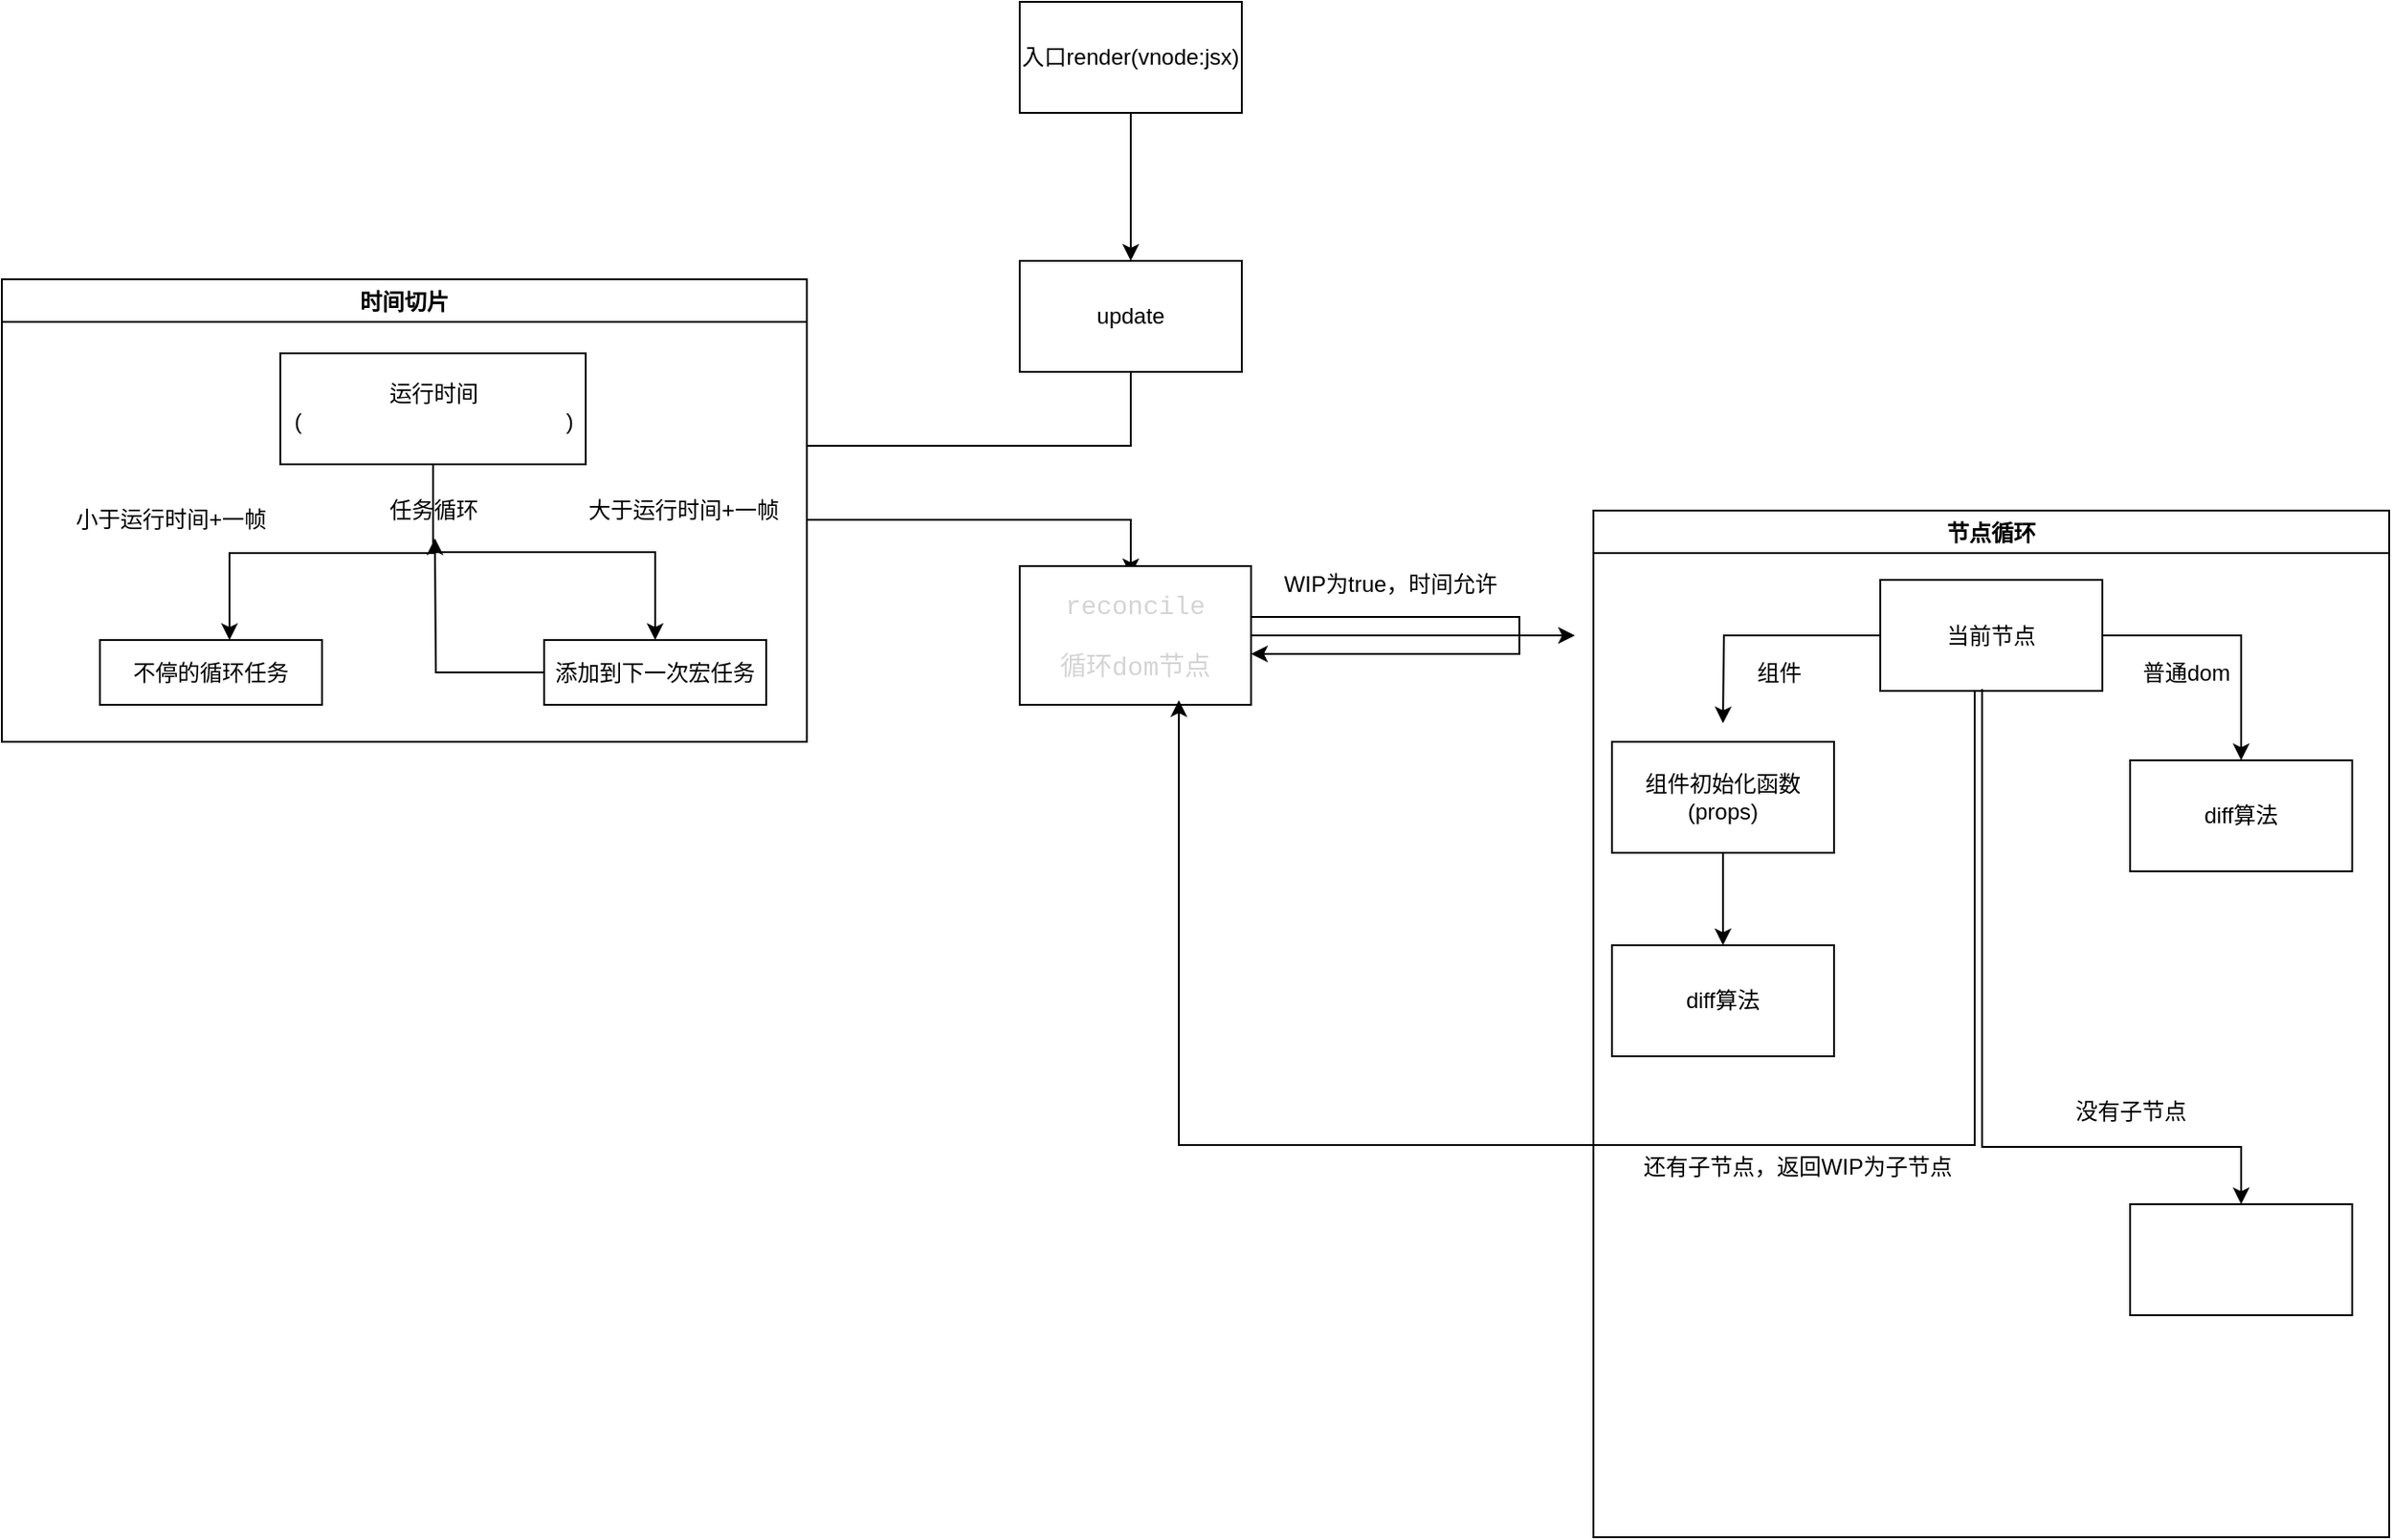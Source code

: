<mxfile>
    <diagram id="5ZAS_l4nIGbB4k-ydE7b" name="第 1 页">
        <mxGraphModel dx="1479" dy="623" grid="1" gridSize="10" guides="1" tooltips="1" connect="1" arrows="1" fold="1" page="1" pageScale="1" pageWidth="827" pageHeight="1169" math="0" shadow="0">
            <root>
                <mxCell id="0"/>
                <mxCell id="1" parent="0"/>
                <mxCell id="4" value="" style="edgeStyle=orthogonalEdgeStyle;rounded=0;orthogonalLoop=1;jettySize=auto;html=1;" edge="1" parent="1" source="2" target="3">
                    <mxGeometry relative="1" as="geometry"/>
                </mxCell>
                <mxCell id="2" value="入口render(vnode:jsx)" style="rounded=0;whiteSpace=wrap;html=1;" vertex="1" parent="1">
                    <mxGeometry x="-60" y="110" width="120" height="60" as="geometry"/>
                </mxCell>
                <mxCell id="25" style="edgeStyle=orthogonalEdgeStyle;rounded=0;orthogonalLoop=1;jettySize=auto;html=1;" edge="1" parent="1" source="3">
                    <mxGeometry relative="1" as="geometry">
                        <mxPoint y="420" as="targetPoint"/>
                        <Array as="points">
                            <mxPoint y="350"/>
                            <mxPoint x="-175" y="350"/>
                            <mxPoint x="-175" y="390"/>
                            <mxPoint y="390"/>
                        </Array>
                    </mxGeometry>
                </mxCell>
                <mxCell id="3" value="update" style="whiteSpace=wrap;html=1;rounded=0;" vertex="1" parent="1">
                    <mxGeometry x="-60" y="250" width="120" height="60" as="geometry"/>
                </mxCell>
                <mxCell id="24" style="edgeStyle=orthogonalEdgeStyle;rounded=0;orthogonalLoop=1;jettySize=auto;html=1;exitX=0.5;exitY=1;exitDx=0;exitDy=0;" edge="1" parent="1">
                    <mxGeometry relative="1" as="geometry">
                        <mxPoint x="-390" y="500" as="sourcePoint"/>
                        <mxPoint x="-390" y="500" as="targetPoint"/>
                    </mxGeometry>
                </mxCell>
                <mxCell id="37" style="edgeStyle=orthogonalEdgeStyle;rounded=0;orthogonalLoop=1;jettySize=auto;html=1;" edge="1" parent="1" source="26">
                    <mxGeometry relative="1" as="geometry">
                        <mxPoint x="240" y="452.5" as="targetPoint"/>
                    </mxGeometry>
                </mxCell>
                <mxCell id="26" value="&lt;pre style=&quot;color: rgb(212 , 212 , 212) ; font-family: &amp;#34;consolas&amp;#34; , &amp;#34;courier new&amp;#34; , monospace ; font-size: 14px ; line-height: 19px&quot;&gt;reconcile&lt;/pre&gt;&lt;pre style=&quot;color: rgb(212 , 212 , 212) ; font-family: &amp;#34;consolas&amp;#34; , &amp;#34;courier new&amp;#34; , monospace ; font-size: 14px ; line-height: 19px&quot;&gt;循环dom节点&lt;/pre&gt;" style="whiteSpace=wrap;html=1;" vertex="1" parent="1">
                    <mxGeometry x="-60" y="415" width="125" height="75" as="geometry"/>
                </mxCell>
                <mxCell id="29" style="edgeStyle=orthogonalEdgeStyle;rounded=0;orthogonalLoop=1;jettySize=auto;html=1;" edge="1" parent="1" source="26" target="26">
                    <mxGeometry relative="1" as="geometry">
                        <Array as="points">
                            <mxPoint x="210" y="453"/>
                        </Array>
                    </mxGeometry>
                </mxCell>
                <mxCell id="31" value="WIP为true，时间允许" style="text;html=1;align=center;verticalAlign=middle;resizable=0;points=[];autosize=1;strokeColor=none;" vertex="1" parent="1">
                    <mxGeometry x="75" y="415" width="130" height="20" as="geometry"/>
                </mxCell>
                <mxCell id="43" value="节点循环" style="swimlane;" vertex="1" parent="1">
                    <mxGeometry x="250" y="385" width="430" height="555" as="geometry"/>
                </mxCell>
                <mxCell id="56" style="edgeStyle=orthogonalEdgeStyle;rounded=0;orthogonalLoop=1;jettySize=auto;html=1;entryX=0.5;entryY=0;entryDx=0;entryDy=0;" edge="1" parent="43" source="46" target="55">
                    <mxGeometry relative="1" as="geometry"/>
                </mxCell>
                <mxCell id="46" value="组件初始化函数(props)" style="whiteSpace=wrap;html=1;" vertex="1" parent="43">
                    <mxGeometry x="10" y="125" width="120" height="60" as="geometry"/>
                </mxCell>
                <mxCell id="58" style="edgeStyle=orthogonalEdgeStyle;rounded=0;orthogonalLoop=1;jettySize=auto;html=1;entryX=0.5;entryY=0;entryDx=0;entryDy=0;" edge="1" parent="43" source="38" target="57">
                    <mxGeometry relative="1" as="geometry"/>
                </mxCell>
                <mxCell id="38" value="当前节点" style="whiteSpace=wrap;html=1;" vertex="1" parent="43">
                    <mxGeometry x="155" y="37.5" width="120" height="60" as="geometry"/>
                </mxCell>
                <mxCell id="48" value="组件" style="text;html=1;align=center;verticalAlign=middle;resizable=0;points=[];autosize=1;strokeColor=none;" vertex="1" parent="43">
                    <mxGeometry x="80" y="77.5" width="40" height="20" as="geometry"/>
                </mxCell>
                <mxCell id="51" value="普通dom" style="text;html=1;align=center;verticalAlign=middle;resizable=0;points=[];autosize=1;strokeColor=none;" vertex="1" parent="43">
                    <mxGeometry x="290" y="77.5" width="60" height="20" as="geometry"/>
                </mxCell>
                <mxCell id="55" value="diff算法" style="whiteSpace=wrap;html=1;" vertex="1" parent="43">
                    <mxGeometry x="10" y="235" width="120" height="60" as="geometry"/>
                </mxCell>
                <mxCell id="57" value="diff算法" style="whiteSpace=wrap;html=1;" vertex="1" parent="43">
                    <mxGeometry x="290" y="135" width="120" height="60" as="geometry"/>
                </mxCell>
                <mxCell id="60" value="还有子节点，返回WIP为子节点" style="text;html=1;align=center;verticalAlign=middle;resizable=0;points=[];autosize=1;strokeColor=none;" vertex="1" parent="43">
                    <mxGeometry x="20" y="345" width="180" height="20" as="geometry"/>
                </mxCell>
                <mxCell id="70" value="没有子节点" style="text;html=1;align=center;verticalAlign=middle;resizable=0;points=[];autosize=1;strokeColor=none;" vertex="1" parent="43">
                    <mxGeometry x="250" y="315" width="80" height="20" as="geometry"/>
                </mxCell>
                <mxCell id="71" value="" style="whiteSpace=wrap;html=1;" vertex="1" parent="43">
                    <mxGeometry x="290" y="375" width="120" height="60" as="geometry"/>
                </mxCell>
                <mxCell id="44" value="时间切片" style="swimlane;" vertex="1" parent="1">
                    <mxGeometry x="-610" y="260" width="435" height="250" as="geometry"/>
                </mxCell>
                <mxCell id="12" value="运行时间(&lt;span style=&quot;font-family: &amp;#34;consolas&amp;#34; , &amp;#34;courier new&amp;#34; , monospace ; font-size: 14px&quot;&gt;&lt;font color=&quot;#ffffff&quot;&gt;performance.now()&lt;/font&gt;&lt;/span&gt;)" style="whiteSpace=wrap;html=1;" vertex="1" parent="44">
                    <mxGeometry x="150.5" y="40" width="165" height="60" as="geometry"/>
                </mxCell>
                <mxCell id="13" value="不停的循环任务" style="whiteSpace=wrap;html=1;" vertex="1" parent="44">
                    <mxGeometry x="53" y="195" width="120" height="35" as="geometry"/>
                </mxCell>
                <mxCell id="14" value="" style="edgeStyle=orthogonalEdgeStyle;rounded=0;orthogonalLoop=1;jettySize=auto;html=1;" edge="1" parent="44" source="12">
                    <mxGeometry relative="1" as="geometry">
                        <mxPoint x="123" y="195" as="targetPoint"/>
                        <Array as="points">
                            <mxPoint x="233" y="148"/>
                            <mxPoint x="123" y="148"/>
                        </Array>
                    </mxGeometry>
                </mxCell>
                <mxCell id="17" value="添加到下一次宏任务" style="whiteSpace=wrap;html=1;" vertex="1" parent="44">
                    <mxGeometry x="293" y="195" width="120" height="35" as="geometry"/>
                </mxCell>
                <mxCell id="18" value="" style="edgeStyle=orthogonalEdgeStyle;rounded=0;orthogonalLoop=1;jettySize=auto;html=1;" edge="1" parent="44" source="12" target="17">
                    <mxGeometry relative="1" as="geometry"/>
                </mxCell>
                <mxCell id="16" value="任务循环" style="text;html=1;align=center;verticalAlign=middle;resizable=0;points=[];autosize=1;strokeColor=none;" vertex="1" parent="44">
                    <mxGeometry x="203" y="115" width="60" height="20" as="geometry"/>
                </mxCell>
                <mxCell id="23" style="edgeStyle=orthogonalEdgeStyle;rounded=0;orthogonalLoop=1;jettySize=auto;html=1;" edge="1" parent="44" source="17">
                    <mxGeometry relative="1" as="geometry">
                        <mxPoint x="234" y="140" as="targetPoint"/>
                    </mxGeometry>
                </mxCell>
                <mxCell id="19" value="大于运行时间+一帧" style="text;html=1;align=center;verticalAlign=middle;resizable=0;points=[];autosize=1;strokeColor=none;" vertex="1" parent="44">
                    <mxGeometry x="308" y="115" width="120" height="20" as="geometry"/>
                </mxCell>
                <mxCell id="15" value="小于运行时间+一帧" style="text;html=1;align=center;verticalAlign=middle;resizable=0;points=[];autosize=1;strokeColor=none;" vertex="1" parent="44">
                    <mxGeometry x="30.5" y="120" width="120" height="20" as="geometry"/>
                </mxCell>
                <mxCell id="47" style="edgeStyle=orthogonalEdgeStyle;rounded=0;orthogonalLoop=1;jettySize=auto;html=1;exitX=0;exitY=0.5;exitDx=0;exitDy=0;" edge="1" parent="1" source="38">
                    <mxGeometry relative="1" as="geometry">
                        <mxPoint x="320" y="500" as="targetPoint"/>
                    </mxGeometry>
                </mxCell>
                <mxCell id="62" style="edgeStyle=orthogonalEdgeStyle;rounded=0;orthogonalLoop=1;jettySize=auto;html=1;" edge="1" parent="1">
                    <mxGeometry relative="1" as="geometry">
                        <mxPoint x="26" y="487.5" as="targetPoint"/>
                        <mxPoint x="456" y="482.5" as="sourcePoint"/>
                        <Array as="points">
                            <mxPoint x="456" y="728"/>
                            <mxPoint x="26" y="728"/>
                        </Array>
                    </mxGeometry>
                </mxCell>
                <mxCell id="69" style="edgeStyle=orthogonalEdgeStyle;rounded=0;orthogonalLoop=1;jettySize=auto;html=1;" edge="1" parent="1">
                    <mxGeometry relative="1" as="geometry">
                        <mxPoint x="600" y="760" as="targetPoint"/>
                        <mxPoint x="460" y="481.5" as="sourcePoint"/>
                        <Array as="points">
                            <mxPoint x="460" y="729"/>
                            <mxPoint x="600" y="730"/>
                        </Array>
                    </mxGeometry>
                </mxCell>
            </root>
        </mxGraphModel>
    </diagram>
</mxfile>